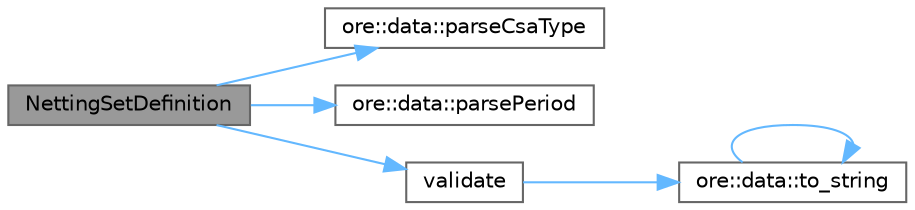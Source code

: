digraph "NettingSetDefinition"
{
 // INTERACTIVE_SVG=YES
 // LATEX_PDF_SIZE
  bgcolor="transparent";
  edge [fontname=Helvetica,fontsize=10,labelfontname=Helvetica,labelfontsize=10];
  node [fontname=Helvetica,fontsize=10,shape=box,height=0.2,width=0.4];
  rankdir="LR";
  Node1 [label="NettingSetDefinition",height=0.2,width=0.4,color="gray40", fillcolor="grey60", style="filled", fontcolor="black",tooltip=" "];
  Node1 -> Node2 [color="steelblue1",style="solid"];
  Node2 [label="ore::data::parseCsaType",height=0.2,width=0.4,color="grey40", fillcolor="white", style="filled",URL="$namespaceore_1_1data.html#a66808a1d127a14e0f0f5250454ea1393",tooltip=" "];
  Node1 -> Node3 [color="steelblue1",style="solid"];
  Node3 [label="ore::data::parsePeriod",height=0.2,width=0.4,color="grey40", fillcolor="white", style="filled",URL="$group__utilities.html#ga8e0623e2cb01e250e9cfec4619256208",tooltip="Convert text to QuantLib::Period."];
  Node1 -> Node4 [color="steelblue1",style="solid"];
  Node4 [label="validate",height=0.2,width=0.4,color="grey40", fillcolor="white", style="filled",URL="$classore_1_1data_1_1_netting_set_definition.html#a41d45236c37b75848f4b1667a11fb50e",tooltip=" "];
  Node4 -> Node5 [color="steelblue1",style="solid"];
  Node5 [label="ore::data::to_string",height=0.2,width=0.4,color="grey40", fillcolor="white", style="filled",URL="$namespaceore_1_1data.html#a86651dfeb5c18ee891f7a4734d8cf455",tooltip=" "];
  Node5 -> Node5 [color="steelblue1",style="solid"];
}
